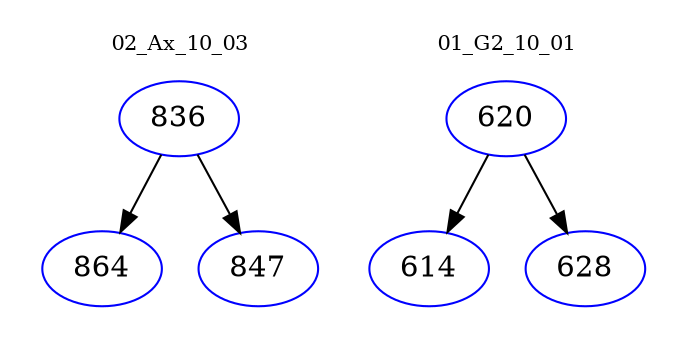 digraph{
subgraph cluster_0 {
color = white
label = "02_Ax_10_03";
fontsize=10;
T0_836 [label="836", color="blue"]
T0_836 -> T0_864 [color="black"]
T0_864 [label="864", color="blue"]
T0_836 -> T0_847 [color="black"]
T0_847 [label="847", color="blue"]
}
subgraph cluster_1 {
color = white
label = "01_G2_10_01";
fontsize=10;
T1_620 [label="620", color="blue"]
T1_620 -> T1_614 [color="black"]
T1_614 [label="614", color="blue"]
T1_620 -> T1_628 [color="black"]
T1_628 [label="628", color="blue"]
}
}
